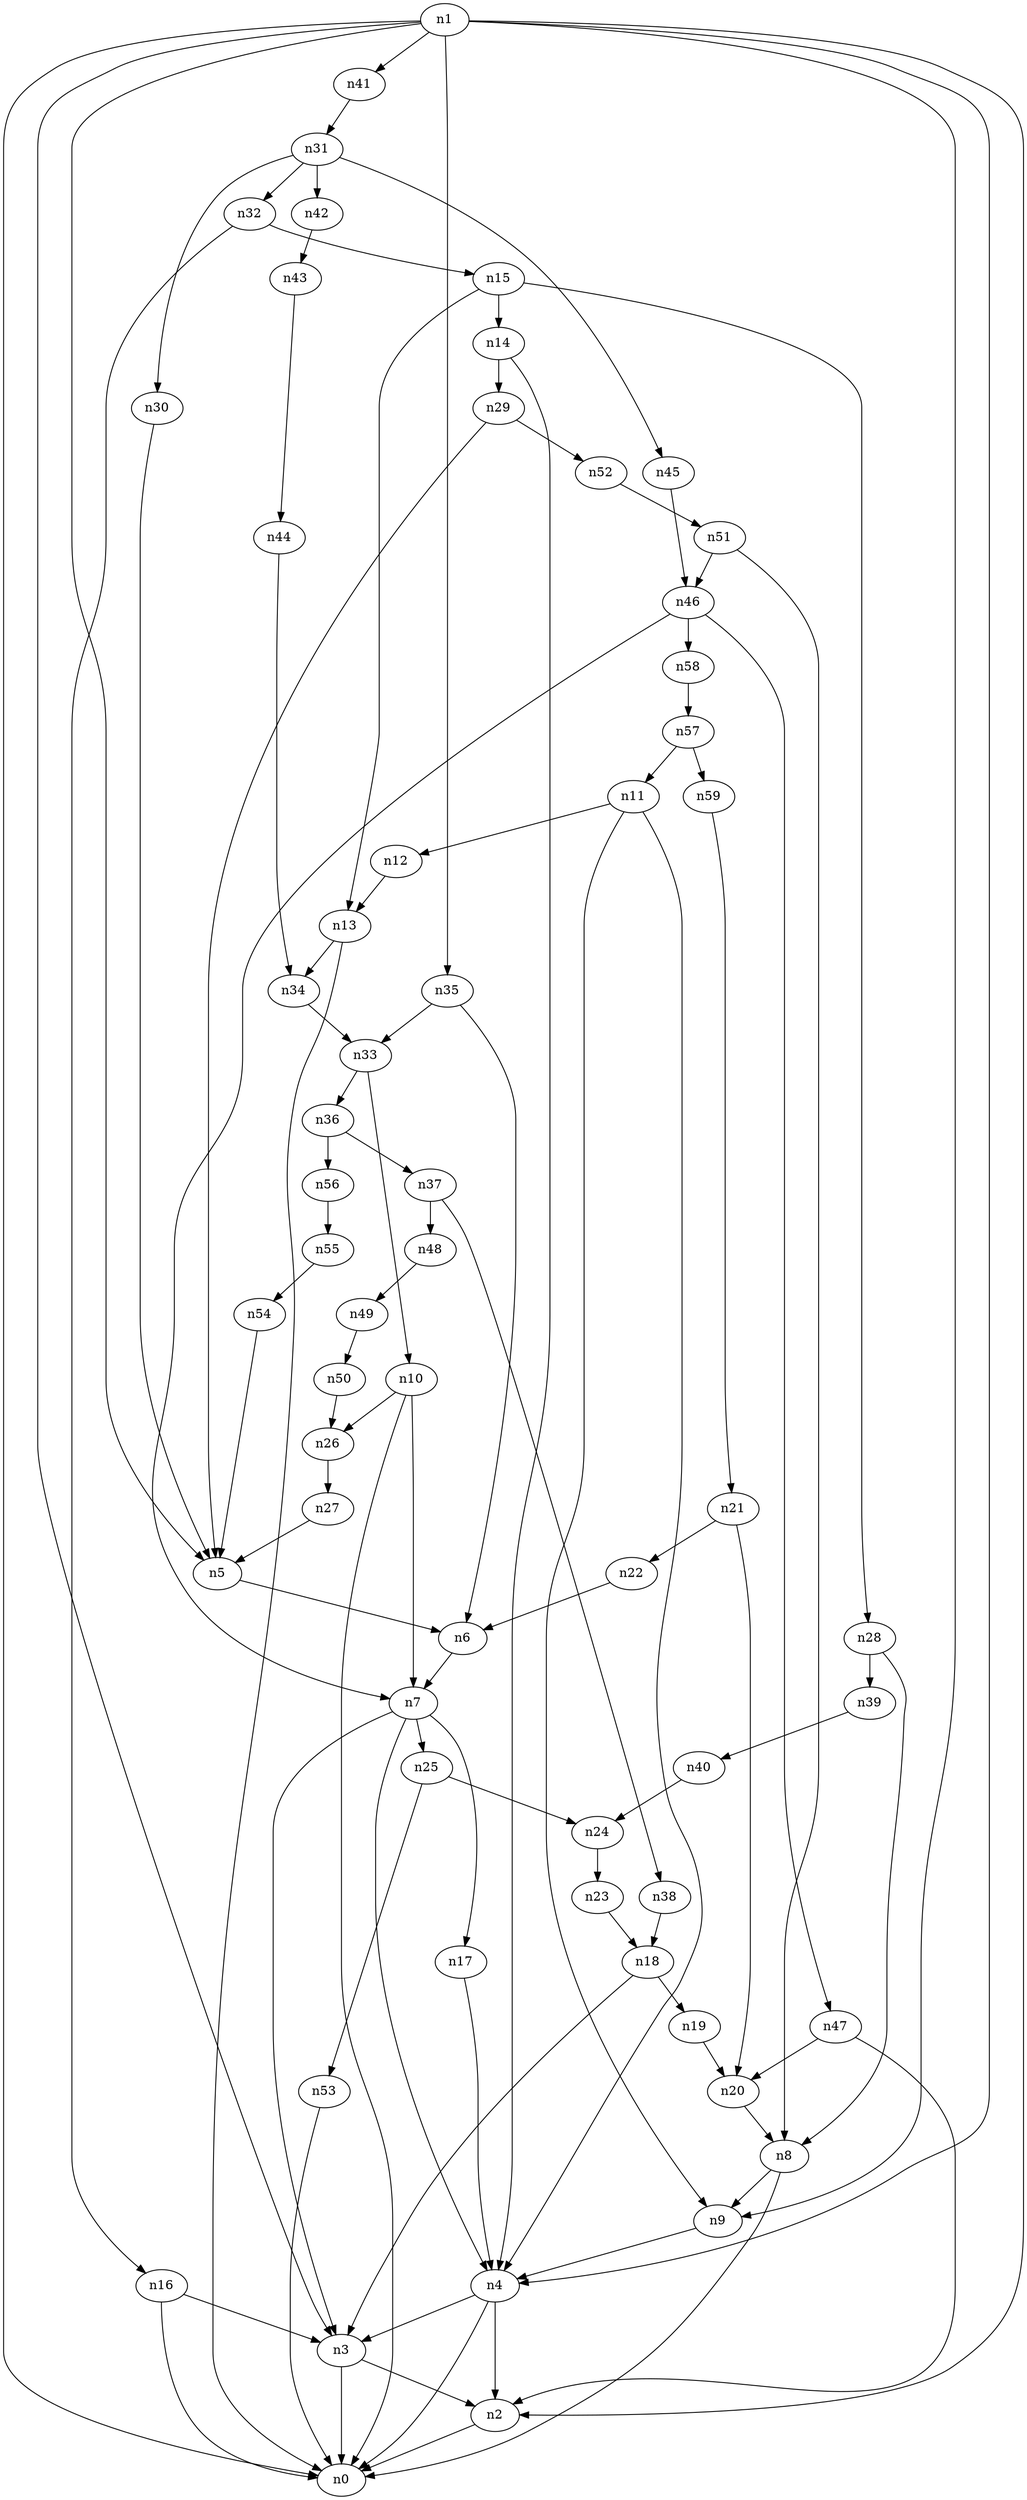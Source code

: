 digraph G {
	n1 -> n0	 [_graphml_id=e0];
	n1 -> n2	 [_graphml_id=e1];
	n1 -> n3	 [_graphml_id=e6];
	n1 -> n4	 [_graphml_id=e9];
	n1 -> n5	 [_graphml_id=e10];
	n1 -> n9	 [_graphml_id=e16];
	n1 -> n35	 [_graphml_id=e58];
	n1 -> n41	 [_graphml_id=e69];
	n2 -> n0	 [_graphml_id=e5];
	n3 -> n0	 [_graphml_id=e8];
	n3 -> n2	 [_graphml_id=e2];
	n4 -> n0	 [_graphml_id=e4];
	n4 -> n2	 [_graphml_id=e7];
	n4 -> n3	 [_graphml_id=e3];
	n5 -> n6	 [_graphml_id=e11];
	n6 -> n7	 [_graphml_id=e12];
	n7 -> n3	 [_graphml_id=e13];
	n7 -> n4	 [_graphml_id=e50];
	n7 -> n17	 [_graphml_id=e29];
	n7 -> n25	 [_graphml_id=e42];
	n8 -> n0	 [_graphml_id=e14];
	n8 -> n9	 [_graphml_id=e15];
	n9 -> n4	 [_graphml_id=e19];
	n10 -> n0	 [_graphml_id=e18];
	n10 -> n7	 [_graphml_id=e17];
	n10 -> n26	 [_graphml_id=e43];
	n11 -> n4	 [_graphml_id=e31];
	n11 -> n9	 [_graphml_id=e20];
	n11 -> n12	 [_graphml_id=e21];
	n12 -> n13	 [_graphml_id=e22];
	n13 -> n0	 [_graphml_id=e23];
	n13 -> n34	 [_graphml_id=e57];
	n14 -> n4	 [_graphml_id=e24];
	n14 -> n29	 [_graphml_id=e48];
	n15 -> n13	 [_graphml_id=e26];
	n15 -> n14	 [_graphml_id=e25];
	n15 -> n28	 [_graphml_id=e46];
	n16 -> n0	 [_graphml_id=e28];
	n16 -> n3	 [_graphml_id=e27];
	n17 -> n4	 [_graphml_id=e30];
	n18 -> n3	 [_graphml_id=e32];
	n18 -> n19	 [_graphml_id=e33];
	n19 -> n20	 [_graphml_id=e34];
	n20 -> n8	 [_graphml_id=e35];
	n21 -> n20	 [_graphml_id=e36];
	n21 -> n22	 [_graphml_id=e37];
	n22 -> n6	 [_graphml_id=e38];
	n23 -> n18	 [_graphml_id=e39];
	n24 -> n23	 [_graphml_id=e40];
	n25 -> n24	 [_graphml_id=e41];
	n25 -> n53	 [_graphml_id=e88];
	n26 -> n27	 [_graphml_id=e44];
	n27 -> n5	 [_graphml_id=e45];
	n28 -> n8	 [_graphml_id=e47];
	n28 -> n39	 [_graphml_id=e65];
	n29 -> n5	 [_graphml_id=e49];
	n29 -> n52	 [_graphml_id=e87];
	n30 -> n5	 [_graphml_id=e51];
	n31 -> n30	 [_graphml_id=e52];
	n31 -> n32	 [_graphml_id=e53];
	n31 -> n42	 [_graphml_id=e71];
	n31 -> n45	 [_graphml_id=e75];
	n32 -> n15	 [_graphml_id=e70];
	n32 -> n16	 [_graphml_id=e54];
	n33 -> n10	 [_graphml_id=e55];
	n33 -> n36	 [_graphml_id=e61];
	n34 -> n33	 [_graphml_id=e56];
	n35 -> n6	 [_graphml_id=e60];
	n35 -> n33	 [_graphml_id=e59];
	n36 -> n37	 [_graphml_id=e62];
	n36 -> n56	 [_graphml_id=e94];
	n37 -> n38	 [_graphml_id=e63];
	n37 -> n48	 [_graphml_id=e81];
	n38 -> n18	 [_graphml_id=e64];
	n39 -> n40	 [_graphml_id=e66];
	n40 -> n24	 [_graphml_id=e67];
	n41 -> n31	 [_graphml_id=e68];
	n42 -> n43	 [_graphml_id=e72];
	n43 -> n44	 [_graphml_id=e73];
	n44 -> n34	 [_graphml_id=e74];
	n45 -> n46	 [_graphml_id=e76];
	n46 -> n7	 [_graphml_id=e77];
	n46 -> n47	 [_graphml_id=e80];
	n46 -> n58	 [_graphml_id=e97];
	n47 -> n2	 [_graphml_id=e79];
	n47 -> n20	 [_graphml_id=e78];
	n48 -> n49	 [_graphml_id=e82];
	n49 -> n50	 [_graphml_id=e83];
	n50 -> n26	 [_graphml_id=e84];
	n51 -> n8	 [_graphml_id=e90];
	n51 -> n46	 [_graphml_id=e85];
	n52 -> n51	 [_graphml_id=e86];
	n53 -> n0	 [_graphml_id=e89];
	n54 -> n5	 [_graphml_id=e91];
	n55 -> n54	 [_graphml_id=e92];
	n56 -> n55	 [_graphml_id=e93];
	n57 -> n11	 [_graphml_id=e95];
	n57 -> n59	 [_graphml_id=e99];
	n58 -> n57	 [_graphml_id=e96];
	n59 -> n21	 [_graphml_id=e98];
}
